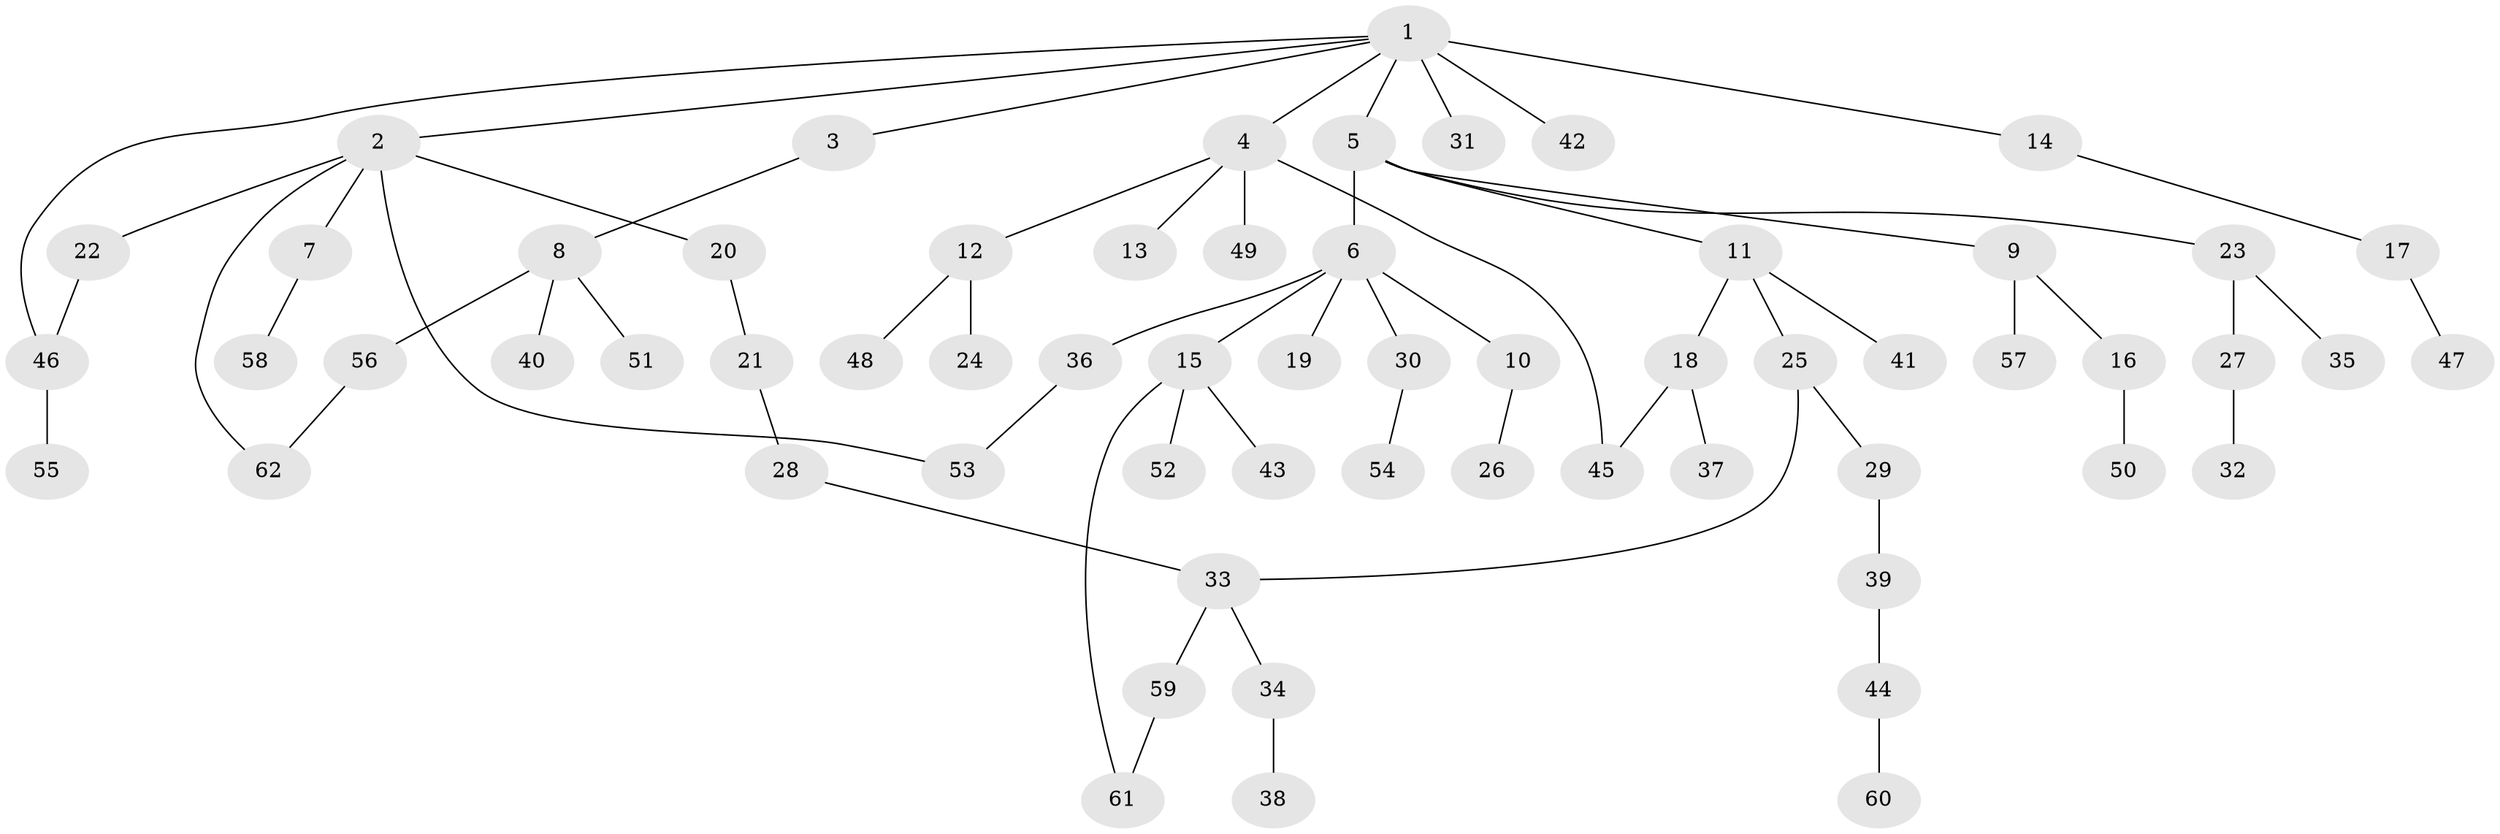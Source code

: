 // original degree distribution, {8: 0.009708737864077669, 6: 0.02912621359223301, 3: 0.13592233009708737, 7: 0.009708737864077669, 2: 0.23300970873786409, 5: 0.02912621359223301, 4: 0.06796116504854369, 1: 0.4854368932038835}
// Generated by graph-tools (version 1.1) at 2025/48/03/04/25 22:48:46]
// undirected, 62 vertices, 67 edges
graph export_dot {
  node [color=gray90,style=filled];
  1;
  2;
  3;
  4;
  5;
  6;
  7;
  8;
  9;
  10;
  11;
  12;
  13;
  14;
  15;
  16;
  17;
  18;
  19;
  20;
  21;
  22;
  23;
  24;
  25;
  26;
  27;
  28;
  29;
  30;
  31;
  32;
  33;
  34;
  35;
  36;
  37;
  38;
  39;
  40;
  41;
  42;
  43;
  44;
  45;
  46;
  47;
  48;
  49;
  50;
  51;
  52;
  53;
  54;
  55;
  56;
  57;
  58;
  59;
  60;
  61;
  62;
  1 -- 2 [weight=1.0];
  1 -- 3 [weight=1.0];
  1 -- 4 [weight=1.0];
  1 -- 5 [weight=1.0];
  1 -- 14 [weight=1.0];
  1 -- 31 [weight=3.0];
  1 -- 42 [weight=1.0];
  1 -- 46 [weight=1.0];
  2 -- 7 [weight=1.0];
  2 -- 20 [weight=1.0];
  2 -- 22 [weight=1.0];
  2 -- 53 [weight=1.0];
  2 -- 62 [weight=1.0];
  3 -- 8 [weight=1.0];
  4 -- 12 [weight=1.0];
  4 -- 13 [weight=1.0];
  4 -- 45 [weight=1.0];
  4 -- 49 [weight=1.0];
  5 -- 6 [weight=1.0];
  5 -- 9 [weight=1.0];
  5 -- 11 [weight=1.0];
  5 -- 23 [weight=1.0];
  6 -- 10 [weight=1.0];
  6 -- 15 [weight=1.0];
  6 -- 19 [weight=1.0];
  6 -- 30 [weight=1.0];
  6 -- 36 [weight=1.0];
  7 -- 58 [weight=1.0];
  8 -- 40 [weight=1.0];
  8 -- 51 [weight=1.0];
  8 -- 56 [weight=1.0];
  9 -- 16 [weight=1.0];
  9 -- 57 [weight=1.0];
  10 -- 26 [weight=1.0];
  11 -- 18 [weight=1.0];
  11 -- 25 [weight=1.0];
  11 -- 41 [weight=1.0];
  12 -- 24 [weight=1.0];
  12 -- 48 [weight=1.0];
  14 -- 17 [weight=1.0];
  15 -- 43 [weight=1.0];
  15 -- 52 [weight=1.0];
  15 -- 61 [weight=1.0];
  16 -- 50 [weight=1.0];
  17 -- 47 [weight=1.0];
  18 -- 37 [weight=1.0];
  18 -- 45 [weight=1.0];
  20 -- 21 [weight=1.0];
  21 -- 28 [weight=1.0];
  22 -- 46 [weight=1.0];
  23 -- 27 [weight=1.0];
  23 -- 35 [weight=1.0];
  25 -- 29 [weight=1.0];
  25 -- 33 [weight=1.0];
  27 -- 32 [weight=1.0];
  28 -- 33 [weight=1.0];
  29 -- 39 [weight=1.0];
  30 -- 54 [weight=1.0];
  33 -- 34 [weight=1.0];
  33 -- 59 [weight=1.0];
  34 -- 38 [weight=1.0];
  36 -- 53 [weight=1.0];
  39 -- 44 [weight=1.0];
  44 -- 60 [weight=1.0];
  46 -- 55 [weight=1.0];
  56 -- 62 [weight=1.0];
  59 -- 61 [weight=1.0];
}
